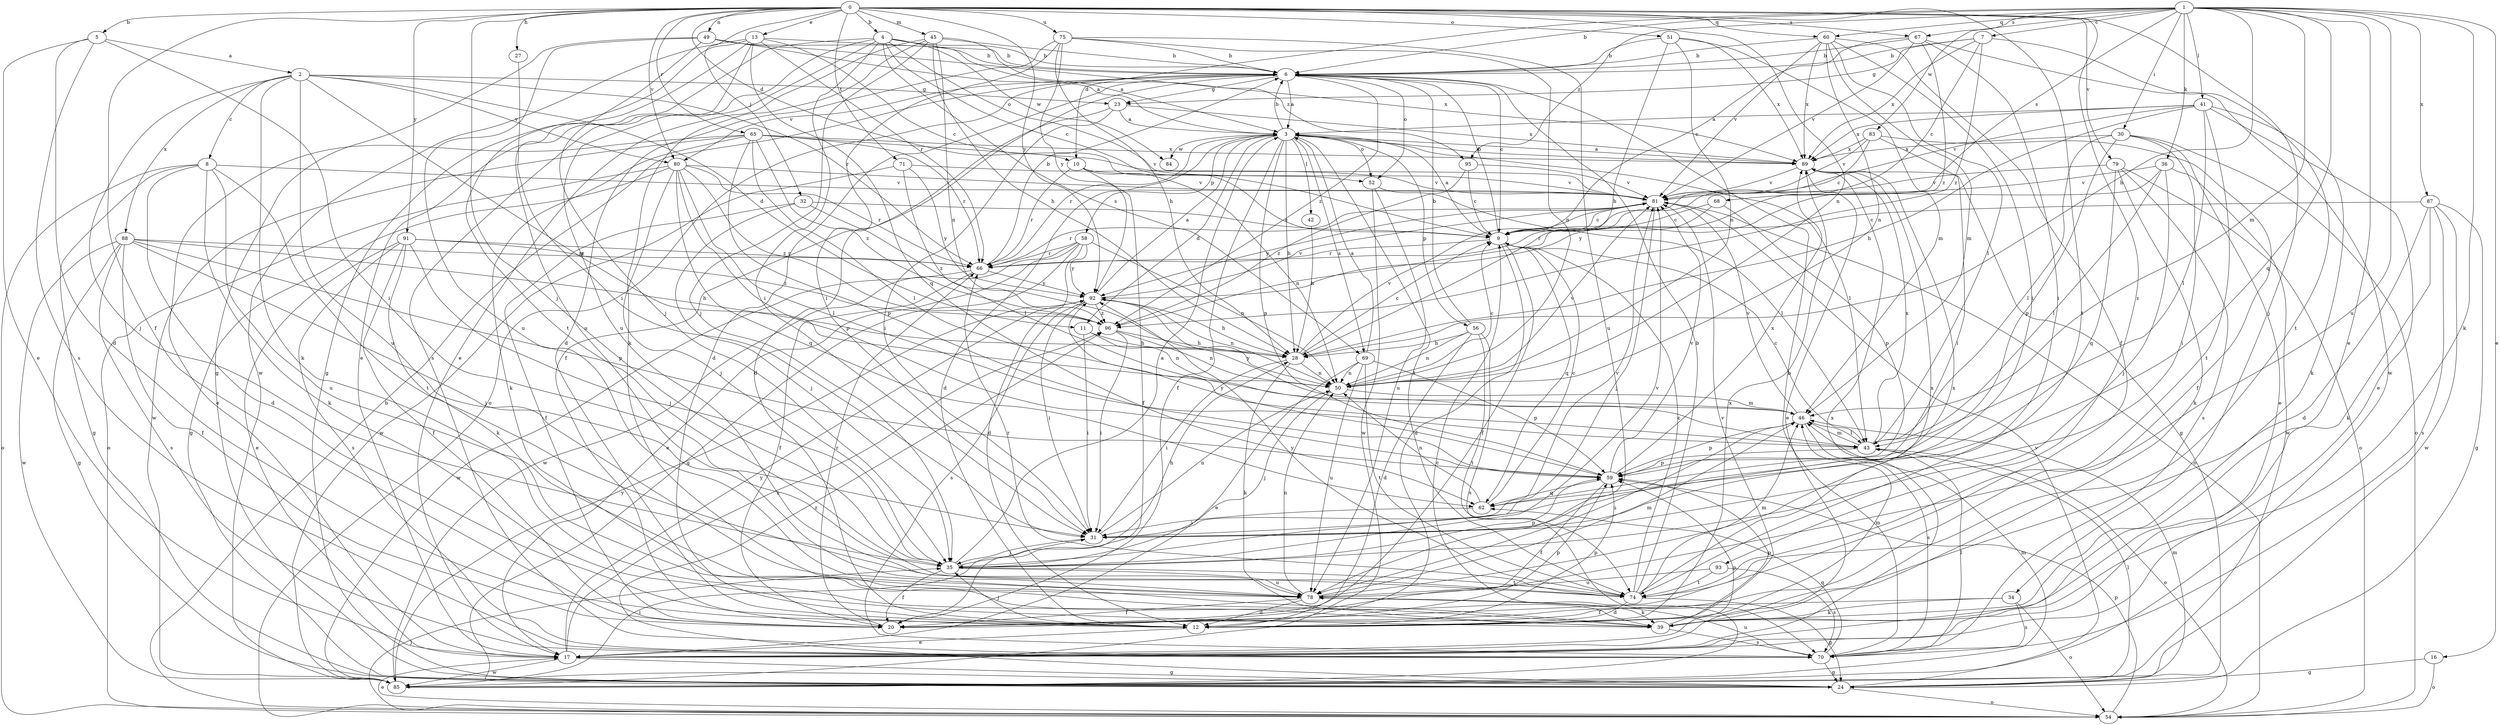 strict digraph  {
0;
1;
2;
3;
4;
5;
6;
7;
8;
9;
10;
11;
12;
13;
16;
17;
20;
23;
24;
27;
28;
30;
31;
32;
34;
35;
36;
39;
41;
42;
43;
45;
46;
49;
50;
51;
52;
54;
56;
58;
59;
60;
62;
65;
66;
67;
68;
69;
70;
71;
74;
75;
78;
79;
80;
81;
83;
84;
85;
87;
88;
89;
91;
92;
93;
95;
96;
0 -> 4  [label=b];
0 -> 5  [label=b];
0 -> 10  [label=d];
0 -> 13  [label=e];
0 -> 20  [label=f];
0 -> 27  [label=h];
0 -> 32  [label=j];
0 -> 34  [label=j];
0 -> 35  [label=j];
0 -> 45  [label=m];
0 -> 49  [label=n];
0 -> 50  [label=n];
0 -> 51  [label=o];
0 -> 60  [label=q];
0 -> 65  [label=r];
0 -> 67  [label=s];
0 -> 71  [label=t];
0 -> 74  [label=t];
0 -> 75  [label=u];
0 -> 79  [label=v];
0 -> 80  [label=v];
0 -> 91  [label=y];
0 -> 92  [label=y];
0 -> 93  [label=z];
1 -> 6  [label=b];
1 -> 7  [label=c];
1 -> 10  [label=d];
1 -> 16  [label=e];
1 -> 17  [label=e];
1 -> 28  [label=h];
1 -> 30  [label=i];
1 -> 36  [label=k];
1 -> 39  [label=k];
1 -> 41  [label=l];
1 -> 46  [label=m];
1 -> 60  [label=q];
1 -> 62  [label=q];
1 -> 67  [label=s];
1 -> 68  [label=s];
1 -> 78  [label=u];
1 -> 83  [label=w];
1 -> 87  [label=x];
1 -> 95  [label=z];
2 -> 8  [label=c];
2 -> 11  [label=d];
2 -> 23  [label=g];
2 -> 35  [label=j];
2 -> 39  [label=k];
2 -> 46  [label=m];
2 -> 66  [label=r];
2 -> 78  [label=u];
2 -> 80  [label=v];
2 -> 88  [label=x];
3 -> 6  [label=b];
3 -> 11  [label=d];
3 -> 12  [label=d];
3 -> 20  [label=f];
3 -> 28  [label=h];
3 -> 42  [label=l];
3 -> 43  [label=l];
3 -> 52  [label=o];
3 -> 56  [label=p];
3 -> 58  [label=p];
3 -> 59  [label=p];
3 -> 66  [label=r];
3 -> 69  [label=s];
3 -> 74  [label=t];
3 -> 84  [label=w];
3 -> 89  [label=x];
4 -> 6  [label=b];
4 -> 9  [label=c];
4 -> 17  [label=e];
4 -> 31  [label=i];
4 -> 52  [label=o];
4 -> 69  [label=s];
4 -> 70  [label=s];
4 -> 78  [label=u];
4 -> 84  [label=w];
4 -> 95  [label=z];
5 -> 2  [label=a];
5 -> 12  [label=d];
5 -> 17  [label=e];
5 -> 31  [label=i];
5 -> 70  [label=s];
6 -> 3  [label=a];
6 -> 9  [label=c];
6 -> 12  [label=d];
6 -> 20  [label=f];
6 -> 23  [label=g];
6 -> 52  [label=o];
6 -> 54  [label=o];
6 -> 80  [label=v];
6 -> 96  [label=z];
7 -> 6  [label=b];
7 -> 9  [label=c];
7 -> 23  [label=g];
7 -> 74  [label=t];
7 -> 89  [label=x];
7 -> 96  [label=z];
8 -> 12  [label=d];
8 -> 24  [label=g];
8 -> 39  [label=k];
8 -> 54  [label=o];
8 -> 74  [label=t];
8 -> 78  [label=u];
8 -> 81  [label=v];
9 -> 3  [label=a];
9 -> 6  [label=b];
9 -> 12  [label=d];
9 -> 20  [label=f];
9 -> 62  [label=q];
9 -> 66  [label=r];
10 -> 20  [label=f];
10 -> 50  [label=n];
10 -> 66  [label=r];
10 -> 81  [label=v];
11 -> 28  [label=h];
11 -> 31  [label=i];
11 -> 50  [label=n];
12 -> 17  [label=e];
12 -> 35  [label=j];
12 -> 46  [label=m];
12 -> 59  [label=p];
12 -> 81  [label=v];
12 -> 89  [label=x];
13 -> 6  [label=b];
13 -> 9  [label=c];
13 -> 24  [label=g];
13 -> 62  [label=q];
13 -> 66  [label=r];
13 -> 74  [label=t];
13 -> 78  [label=u];
13 -> 85  [label=w];
16 -> 24  [label=g];
16 -> 54  [label=o];
17 -> 24  [label=g];
17 -> 59  [label=p];
17 -> 85  [label=w];
17 -> 89  [label=x];
17 -> 92  [label=y];
17 -> 96  [label=z];
20 -> 59  [label=p];
20 -> 66  [label=r];
23 -> 3  [label=a];
23 -> 12  [label=d];
23 -> 31  [label=i];
23 -> 89  [label=x];
24 -> 43  [label=l];
24 -> 46  [label=m];
24 -> 54  [label=o];
24 -> 81  [label=v];
24 -> 96  [label=z];
27 -> 31  [label=i];
28 -> 9  [label=c];
28 -> 31  [label=i];
28 -> 39  [label=k];
28 -> 50  [label=n];
28 -> 81  [label=v];
30 -> 17  [label=e];
30 -> 31  [label=i];
30 -> 43  [label=l];
30 -> 54  [label=o];
30 -> 59  [label=p];
30 -> 89  [label=x];
31 -> 35  [label=j];
31 -> 50  [label=n];
31 -> 81  [label=v];
32 -> 9  [label=c];
32 -> 20  [label=f];
32 -> 35  [label=j];
32 -> 96  [label=z];
34 -> 20  [label=f];
34 -> 39  [label=k];
34 -> 54  [label=o];
34 -> 70  [label=s];
35 -> 3  [label=a];
35 -> 20  [label=f];
35 -> 28  [label=h];
35 -> 59  [label=p];
35 -> 74  [label=t];
35 -> 78  [label=u];
35 -> 81  [label=v];
36 -> 35  [label=j];
36 -> 43  [label=l];
36 -> 81  [label=v];
36 -> 85  [label=w];
36 -> 92  [label=y];
39 -> 59  [label=p];
39 -> 70  [label=s];
41 -> 3  [label=a];
41 -> 17  [label=e];
41 -> 28  [label=h];
41 -> 39  [label=k];
41 -> 43  [label=l];
41 -> 74  [label=t];
41 -> 81  [label=v];
41 -> 89  [label=x];
42 -> 28  [label=h];
43 -> 9  [label=c];
43 -> 46  [label=m];
43 -> 54  [label=o];
43 -> 59  [label=p];
43 -> 89  [label=x];
45 -> 3  [label=a];
45 -> 6  [label=b];
45 -> 17  [label=e];
45 -> 28  [label=h];
45 -> 35  [label=j];
45 -> 39  [label=k];
45 -> 50  [label=n];
46 -> 43  [label=l];
46 -> 59  [label=p];
46 -> 70  [label=s];
46 -> 78  [label=u];
46 -> 81  [label=v];
46 -> 92  [label=y];
49 -> 3  [label=a];
49 -> 6  [label=b];
49 -> 24  [label=g];
49 -> 35  [label=j];
49 -> 78  [label=u];
49 -> 89  [label=x];
50 -> 9  [label=c];
50 -> 35  [label=j];
50 -> 46  [label=m];
50 -> 81  [label=v];
51 -> 6  [label=b];
51 -> 28  [label=h];
51 -> 46  [label=m];
51 -> 50  [label=n];
51 -> 89  [label=x];
52 -> 43  [label=l];
52 -> 78  [label=u];
52 -> 85  [label=w];
54 -> 6  [label=b];
54 -> 17  [label=e];
54 -> 35  [label=j];
54 -> 59  [label=p];
56 -> 6  [label=b];
56 -> 12  [label=d];
56 -> 28  [label=h];
56 -> 50  [label=n];
56 -> 70  [label=s];
56 -> 74  [label=t];
58 -> 12  [label=d];
58 -> 17  [label=e];
58 -> 24  [label=g];
58 -> 50  [label=n];
58 -> 66  [label=r];
58 -> 85  [label=w];
58 -> 92  [label=y];
59 -> 20  [label=f];
59 -> 62  [label=q];
59 -> 81  [label=v];
59 -> 89  [label=x];
59 -> 92  [label=y];
60 -> 6  [label=b];
60 -> 20  [label=f];
60 -> 31  [label=i];
60 -> 43  [label=l];
60 -> 46  [label=m];
60 -> 50  [label=n];
60 -> 81  [label=v];
60 -> 89  [label=x];
62 -> 9  [label=c];
62 -> 31  [label=i];
62 -> 50  [label=n];
65 -> 17  [label=e];
65 -> 39  [label=k];
65 -> 43  [label=l];
65 -> 59  [label=p];
65 -> 66  [label=r];
65 -> 81  [label=v];
65 -> 85  [label=w];
65 -> 89  [label=x];
65 -> 96  [label=z];
66 -> 6  [label=b];
66 -> 20  [label=f];
66 -> 85  [label=w];
66 -> 92  [label=y];
67 -> 6  [label=b];
67 -> 9  [label=c];
67 -> 31  [label=i];
67 -> 81  [label=v];
67 -> 85  [label=w];
67 -> 96  [label=z];
68 -> 9  [label=c];
68 -> 59  [label=p];
68 -> 66  [label=r];
69 -> 3  [label=a];
69 -> 17  [label=e];
69 -> 50  [label=n];
69 -> 59  [label=p];
69 -> 74  [label=t];
69 -> 78  [label=u];
70 -> 6  [label=b];
70 -> 24  [label=g];
70 -> 43  [label=l];
70 -> 62  [label=q];
70 -> 78  [label=u];
71 -> 43  [label=l];
71 -> 81  [label=v];
71 -> 85  [label=w];
71 -> 92  [label=y];
74 -> 6  [label=b];
74 -> 9  [label=c];
74 -> 12  [label=d];
74 -> 24  [label=g];
74 -> 46  [label=m];
74 -> 66  [label=r];
74 -> 89  [label=x];
74 -> 92  [label=y];
75 -> 6  [label=b];
75 -> 12  [label=d];
75 -> 28  [label=h];
75 -> 31  [label=i];
75 -> 50  [label=n];
75 -> 78  [label=u];
75 -> 92  [label=y];
78 -> 12  [label=d];
78 -> 20  [label=f];
78 -> 39  [label=k];
78 -> 46  [label=m];
78 -> 50  [label=n];
78 -> 89  [label=x];
79 -> 39  [label=k];
79 -> 54  [label=o];
79 -> 62  [label=q];
79 -> 70  [label=s];
79 -> 81  [label=v];
80 -> 24  [label=g];
80 -> 35  [label=j];
80 -> 43  [label=l];
80 -> 54  [label=o];
80 -> 59  [label=p];
80 -> 62  [label=q];
80 -> 66  [label=r];
80 -> 81  [label=v];
80 -> 96  [label=z];
81 -> 9  [label=c];
81 -> 35  [label=j];
81 -> 54  [label=o];
81 -> 66  [label=r];
81 -> 92  [label=y];
83 -> 9  [label=c];
83 -> 20  [label=f];
83 -> 31  [label=i];
83 -> 81  [label=v];
83 -> 89  [label=x];
85 -> 9  [label=c];
85 -> 31  [label=i];
85 -> 46  [label=m];
85 -> 92  [label=y];
87 -> 9  [label=c];
87 -> 12  [label=d];
87 -> 24  [label=g];
87 -> 39  [label=k];
87 -> 70  [label=s];
87 -> 85  [label=w];
88 -> 20  [label=f];
88 -> 24  [label=g];
88 -> 28  [label=h];
88 -> 35  [label=j];
88 -> 59  [label=p];
88 -> 66  [label=r];
88 -> 70  [label=s];
88 -> 85  [label=w];
89 -> 3  [label=a];
89 -> 17  [label=e];
89 -> 24  [label=g];
89 -> 81  [label=v];
91 -> 17  [label=e];
91 -> 20  [label=f];
91 -> 35  [label=j];
91 -> 39  [label=k];
91 -> 66  [label=r];
91 -> 70  [label=s];
91 -> 96  [label=z];
92 -> 3  [label=a];
92 -> 28  [label=h];
92 -> 31  [label=i];
92 -> 50  [label=n];
92 -> 70  [label=s];
92 -> 81  [label=v];
92 -> 96  [label=z];
93 -> 70  [label=s];
93 -> 74  [label=t];
93 -> 78  [label=u];
95 -> 9  [label=c];
95 -> 81  [label=v];
95 -> 96  [label=z];
96 -> 28  [label=h];
96 -> 31  [label=i];
96 -> 50  [label=n];
}
